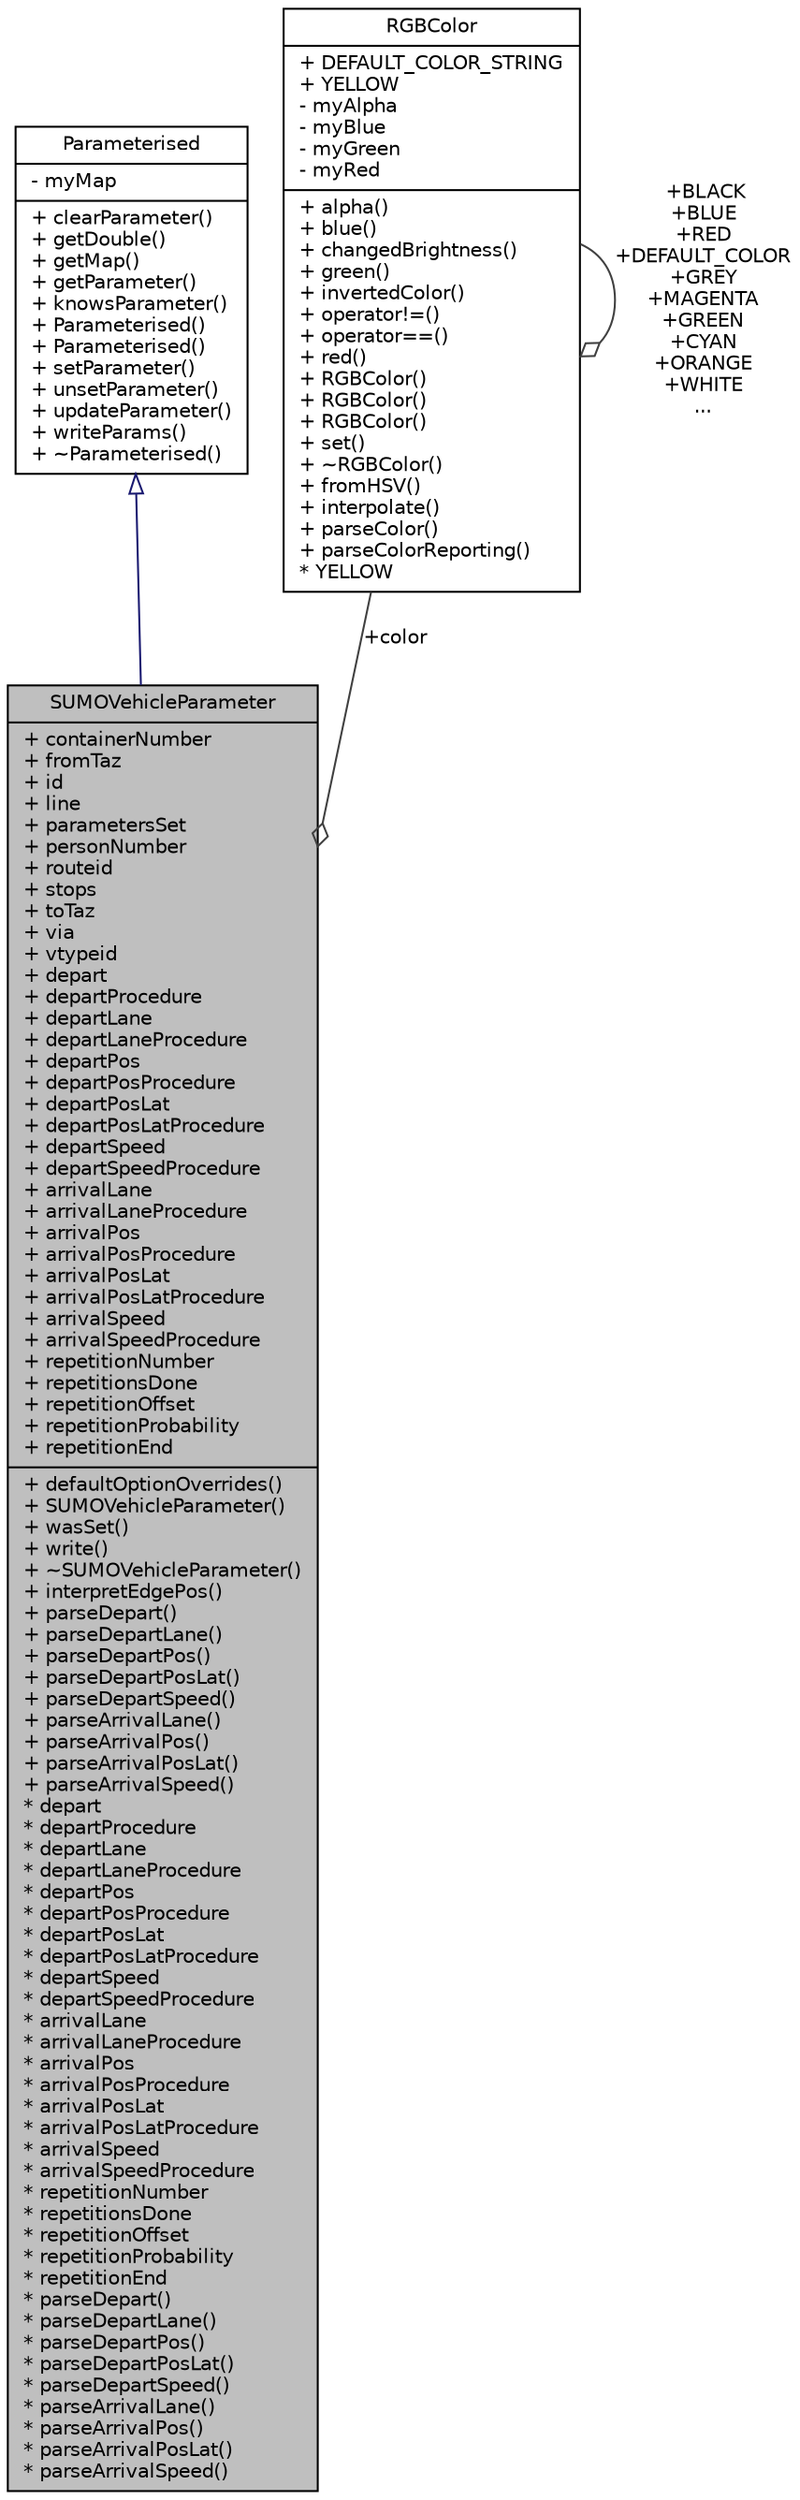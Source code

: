 digraph "SUMOVehicleParameter"
{
  edge [fontname="Helvetica",fontsize="10",labelfontname="Helvetica",labelfontsize="10"];
  node [fontname="Helvetica",fontsize="10",shape=record];
  Node2 [label="{SUMOVehicleParameter\n|+ containerNumber\l+ fromTaz\l+ id\l+ line\l+ parametersSet\l+ personNumber\l+ routeid\l+ stops\l+ toTaz\l+ via\l+ vtypeid\l+ depart\l+ departProcedure\l+ departLane\l+ departLaneProcedure\l+ departPos\l+ departPosProcedure\l+ departPosLat\l+ departPosLatProcedure\l+ departSpeed\l+ departSpeedProcedure\l+ arrivalLane\l+ arrivalLaneProcedure\l+ arrivalPos\l+ arrivalPosProcedure\l+ arrivalPosLat\l+ arrivalPosLatProcedure\l+ arrivalSpeed\l+ arrivalSpeedProcedure\l+ repetitionNumber\l+ repetitionsDone\l+ repetitionOffset\l+ repetitionProbability\l+ repetitionEnd\l|+ defaultOptionOverrides()\l+ SUMOVehicleParameter()\l+ wasSet()\l+ write()\l+ ~SUMOVehicleParameter()\l+ interpretEdgePos()\l+ parseDepart()\l+ parseDepartLane()\l+ parseDepartPos()\l+ parseDepartPosLat()\l+ parseDepartSpeed()\l+ parseArrivalLane()\l+ parseArrivalPos()\l+ parseArrivalPosLat()\l+ parseArrivalSpeed()\l* depart\l* departProcedure\l* departLane\l* departLaneProcedure\l* departPos\l* departPosProcedure\l* departPosLat\l* departPosLatProcedure\l* departSpeed\l* departSpeedProcedure\l* arrivalLane\l* arrivalLaneProcedure\l* arrivalPos\l* arrivalPosProcedure\l* arrivalPosLat\l* arrivalPosLatProcedure\l* arrivalSpeed\l* arrivalSpeedProcedure\l* repetitionNumber\l* repetitionsDone\l* repetitionOffset\l* repetitionProbability\l* repetitionEnd\l* parseDepart()\l* parseDepartLane()\l* parseDepartPos()\l* parseDepartPosLat()\l* parseDepartSpeed()\l* parseArrivalLane()\l* parseArrivalPos()\l* parseArrivalPosLat()\l* parseArrivalSpeed()\l}",height=0.2,width=0.4,color="black", fillcolor="grey75", style="filled", fontcolor="black"];
  Node3 -> Node2 [dir="back",color="midnightblue",fontsize="10",style="solid",arrowtail="onormal",fontname="Helvetica"];
  Node3 [label="{Parameterised\n|- myMap\l|+ clearParameter()\l+ getDouble()\l+ getMap()\l+ getParameter()\l+ knowsParameter()\l+ Parameterised()\l+ Parameterised()\l+ setParameter()\l+ unsetParameter()\l+ updateParameter()\l+ writeParams()\l+ ~Parameterised()\l}",height=0.2,width=0.4,color="black", fillcolor="white", style="filled",URL="$d7/dc7/class_parameterised.html",tooltip="An upper class for objects with additional parameters. "];
  Node4 -> Node2 [color="grey25",fontsize="10",style="solid",label=" +color" ,arrowhead="odiamond",fontname="Helvetica"];
  Node4 [label="{RGBColor\n|+ DEFAULT_COLOR_STRING\l+ YELLOW\l- myAlpha\l- myBlue\l- myGreen\l- myRed\l|+ alpha()\l+ blue()\l+ changedBrightness()\l+ green()\l+ invertedColor()\l+ operator!=()\l+ operator==()\l+ red()\l+ RGBColor()\l+ RGBColor()\l+ RGBColor()\l+ set()\l+ ~RGBColor()\l+ fromHSV()\l+ interpolate()\l+ parseColor()\l+ parseColorReporting()\l* YELLOW\l}",height=0.2,width=0.4,color="black", fillcolor="white", style="filled",URL="$da/da9/class_r_g_b_color.html"];
  Node4 -> Node4 [color="grey25",fontsize="10",style="solid",label=" +BLACK\n+BLUE\n+RED\n+DEFAULT_COLOR\n+GREY\n+MAGENTA\n+GREEN\n+CYAN\n+ORANGE\n+WHITE\n..." ,arrowhead="odiamond",fontname="Helvetica"];
}
